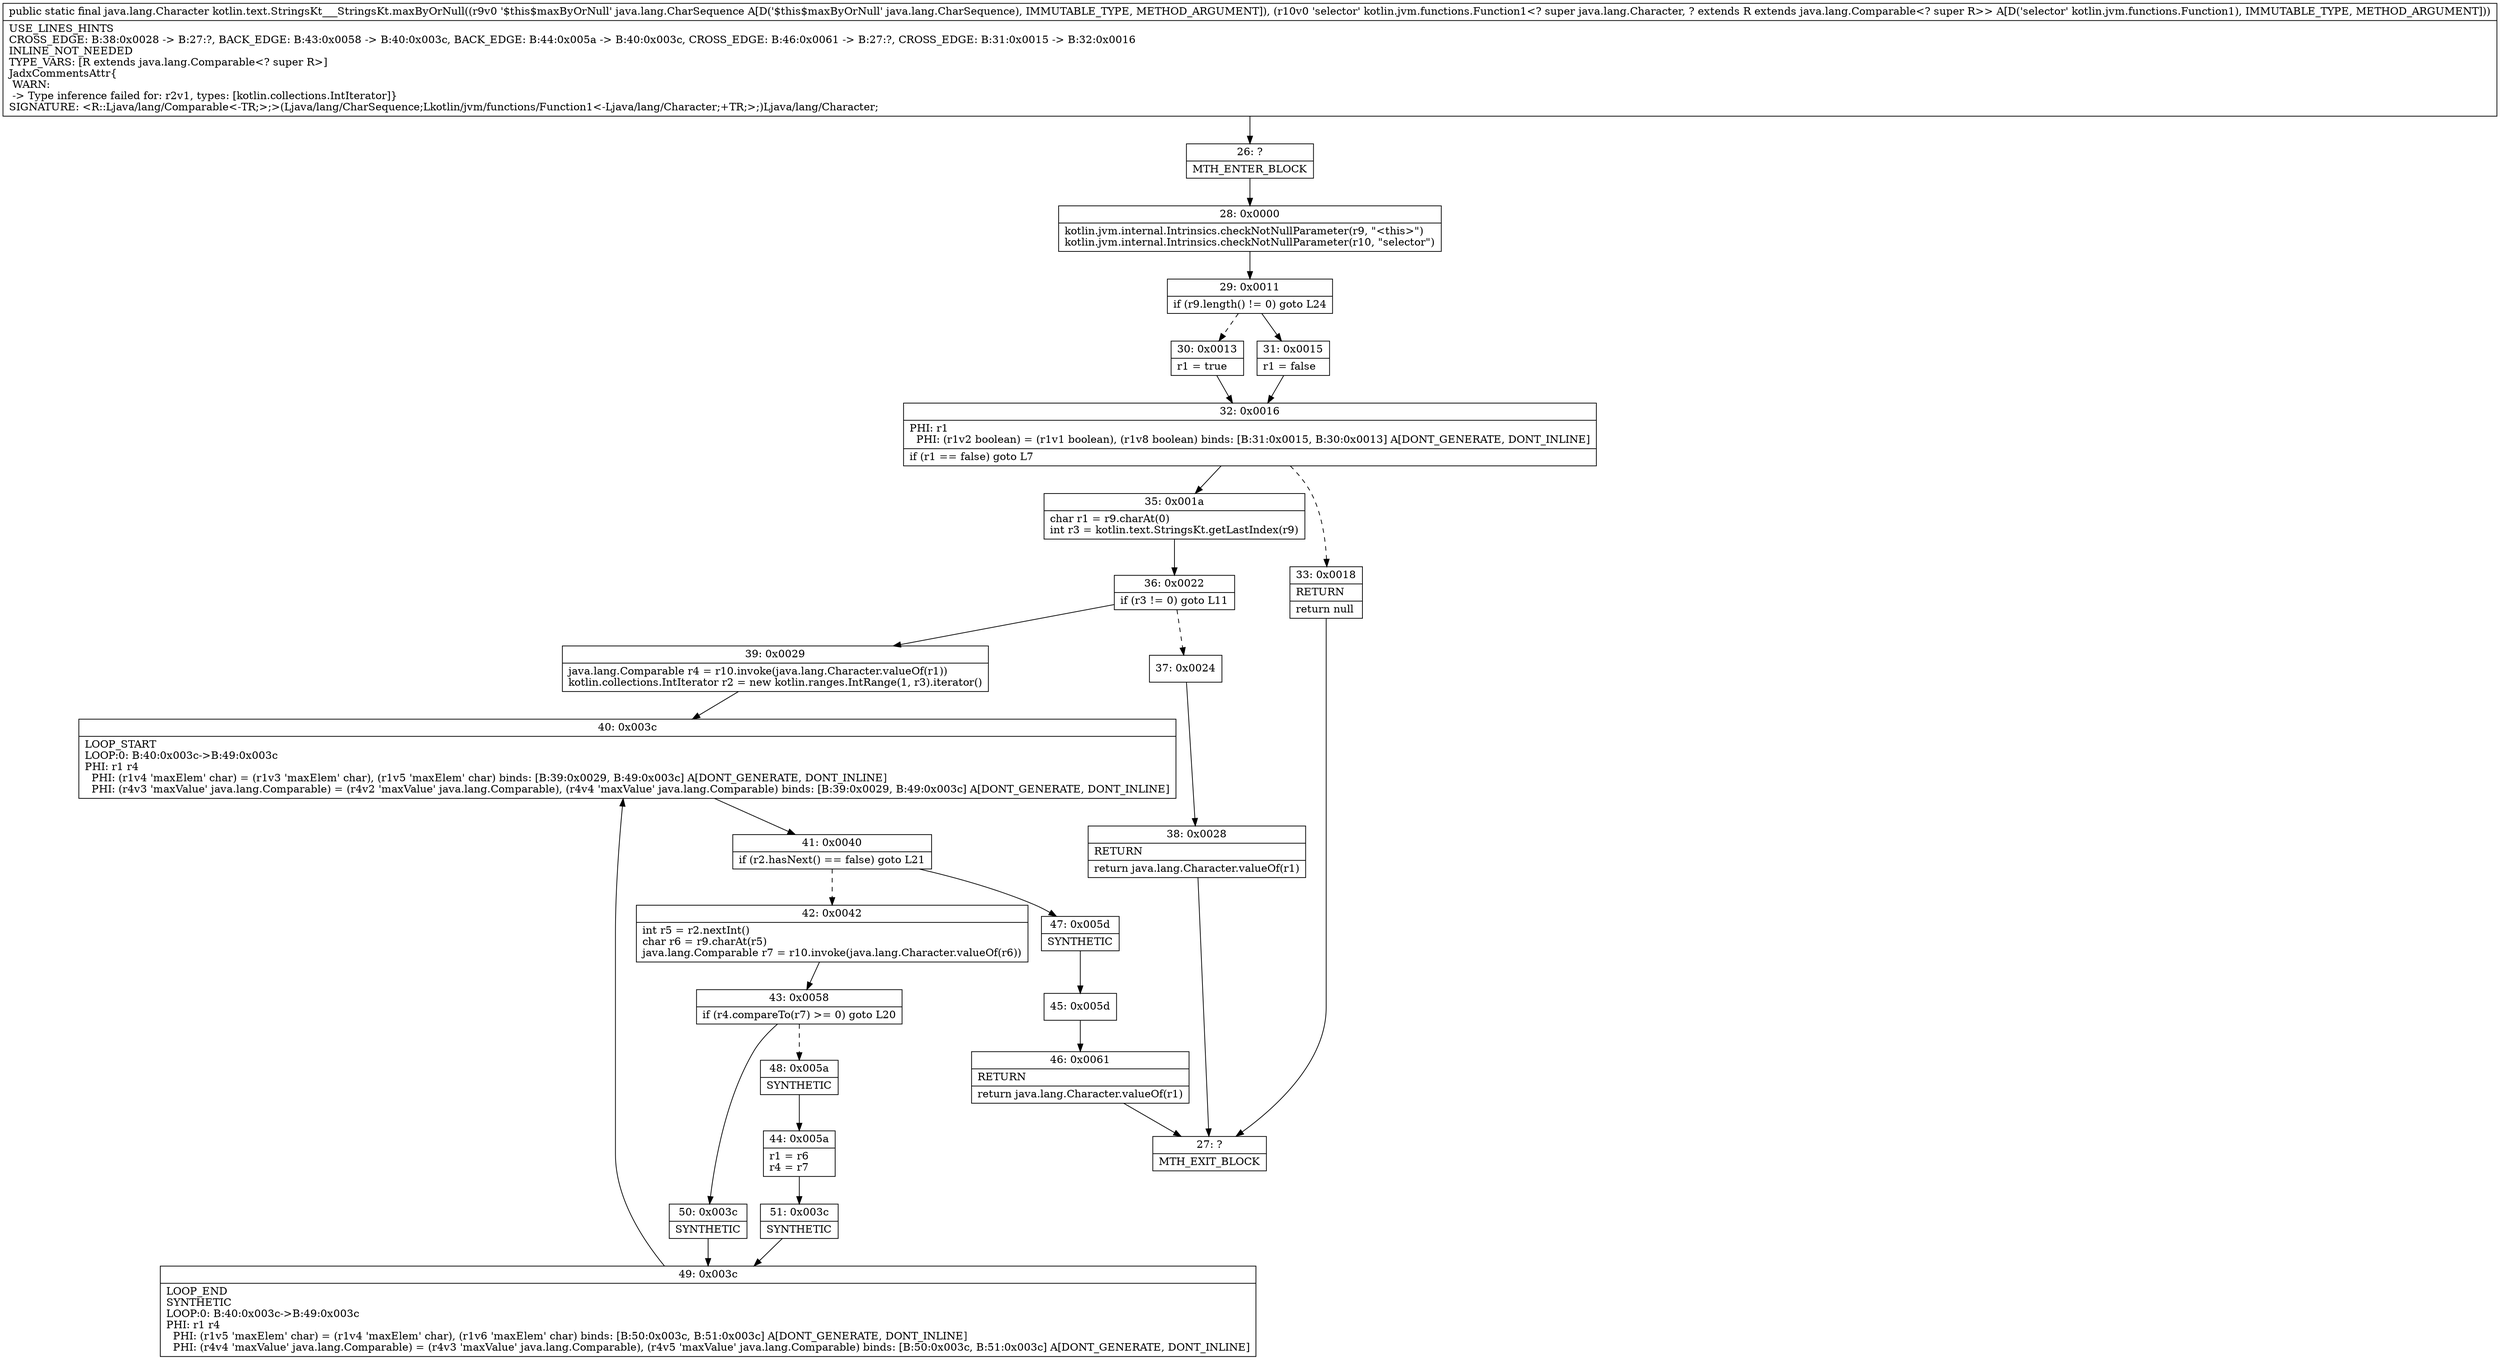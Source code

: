 digraph "CFG forkotlin.text.StringsKt___StringsKt.maxByOrNull(Ljava\/lang\/CharSequence;Lkotlin\/jvm\/functions\/Function1;)Ljava\/lang\/Character;" {
Node_26 [shape=record,label="{26\:\ ?|MTH_ENTER_BLOCK\l}"];
Node_28 [shape=record,label="{28\:\ 0x0000|kotlin.jvm.internal.Intrinsics.checkNotNullParameter(r9, \"\<this\>\")\lkotlin.jvm.internal.Intrinsics.checkNotNullParameter(r10, \"selector\")\l}"];
Node_29 [shape=record,label="{29\:\ 0x0011|if (r9.length() != 0) goto L24\l}"];
Node_30 [shape=record,label="{30\:\ 0x0013|r1 = true\l}"];
Node_32 [shape=record,label="{32\:\ 0x0016|PHI: r1 \l  PHI: (r1v2 boolean) = (r1v1 boolean), (r1v8 boolean) binds: [B:31:0x0015, B:30:0x0013] A[DONT_GENERATE, DONT_INLINE]\l|if (r1 == false) goto L7\l}"];
Node_33 [shape=record,label="{33\:\ 0x0018|RETURN\l|return null\l}"];
Node_27 [shape=record,label="{27\:\ ?|MTH_EXIT_BLOCK\l}"];
Node_35 [shape=record,label="{35\:\ 0x001a|char r1 = r9.charAt(0)\lint r3 = kotlin.text.StringsKt.getLastIndex(r9)\l}"];
Node_36 [shape=record,label="{36\:\ 0x0022|if (r3 != 0) goto L11\l}"];
Node_37 [shape=record,label="{37\:\ 0x0024}"];
Node_38 [shape=record,label="{38\:\ 0x0028|RETURN\l|return java.lang.Character.valueOf(r1)\l}"];
Node_39 [shape=record,label="{39\:\ 0x0029|java.lang.Comparable r4 = r10.invoke(java.lang.Character.valueOf(r1))\lkotlin.collections.IntIterator r2 = new kotlin.ranges.IntRange(1, r3).iterator()\l}"];
Node_40 [shape=record,label="{40\:\ 0x003c|LOOP_START\lLOOP:0: B:40:0x003c\-\>B:49:0x003c\lPHI: r1 r4 \l  PHI: (r1v4 'maxElem' char) = (r1v3 'maxElem' char), (r1v5 'maxElem' char) binds: [B:39:0x0029, B:49:0x003c] A[DONT_GENERATE, DONT_INLINE]\l  PHI: (r4v3 'maxValue' java.lang.Comparable) = (r4v2 'maxValue' java.lang.Comparable), (r4v4 'maxValue' java.lang.Comparable) binds: [B:39:0x0029, B:49:0x003c] A[DONT_GENERATE, DONT_INLINE]\l}"];
Node_41 [shape=record,label="{41\:\ 0x0040|if (r2.hasNext() == false) goto L21\l}"];
Node_42 [shape=record,label="{42\:\ 0x0042|int r5 = r2.nextInt()\lchar r6 = r9.charAt(r5)\ljava.lang.Comparable r7 = r10.invoke(java.lang.Character.valueOf(r6))\l}"];
Node_43 [shape=record,label="{43\:\ 0x0058|if (r4.compareTo(r7) \>= 0) goto L20\l}"];
Node_48 [shape=record,label="{48\:\ 0x005a|SYNTHETIC\l}"];
Node_44 [shape=record,label="{44\:\ 0x005a|r1 = r6\lr4 = r7\l}"];
Node_51 [shape=record,label="{51\:\ 0x003c|SYNTHETIC\l}"];
Node_49 [shape=record,label="{49\:\ 0x003c|LOOP_END\lSYNTHETIC\lLOOP:0: B:40:0x003c\-\>B:49:0x003c\lPHI: r1 r4 \l  PHI: (r1v5 'maxElem' char) = (r1v4 'maxElem' char), (r1v6 'maxElem' char) binds: [B:50:0x003c, B:51:0x003c] A[DONT_GENERATE, DONT_INLINE]\l  PHI: (r4v4 'maxValue' java.lang.Comparable) = (r4v3 'maxValue' java.lang.Comparable), (r4v5 'maxValue' java.lang.Comparable) binds: [B:50:0x003c, B:51:0x003c] A[DONT_GENERATE, DONT_INLINE]\l}"];
Node_50 [shape=record,label="{50\:\ 0x003c|SYNTHETIC\l}"];
Node_47 [shape=record,label="{47\:\ 0x005d|SYNTHETIC\l}"];
Node_45 [shape=record,label="{45\:\ 0x005d}"];
Node_46 [shape=record,label="{46\:\ 0x0061|RETURN\l|return java.lang.Character.valueOf(r1)\l}"];
Node_31 [shape=record,label="{31\:\ 0x0015|r1 = false\l}"];
MethodNode[shape=record,label="{public static final java.lang.Character kotlin.text.StringsKt___StringsKt.maxByOrNull((r9v0 '$this$maxByOrNull' java.lang.CharSequence A[D('$this$maxByOrNull' java.lang.CharSequence), IMMUTABLE_TYPE, METHOD_ARGUMENT]), (r10v0 'selector' kotlin.jvm.functions.Function1\<? super java.lang.Character, ? extends R extends java.lang.Comparable\<? super R\>\> A[D('selector' kotlin.jvm.functions.Function1), IMMUTABLE_TYPE, METHOD_ARGUMENT]))  | USE_LINES_HINTS\lCROSS_EDGE: B:38:0x0028 \-\> B:27:?, BACK_EDGE: B:43:0x0058 \-\> B:40:0x003c, BACK_EDGE: B:44:0x005a \-\> B:40:0x003c, CROSS_EDGE: B:46:0x0061 \-\> B:27:?, CROSS_EDGE: B:31:0x0015 \-\> B:32:0x0016\lINLINE_NOT_NEEDED\lTYPE_VARS: [R extends java.lang.Comparable\<? super R\>]\lJadxCommentsAttr\{\l WARN: \l \-\> Type inference failed for: r2v1, types: [kotlin.collections.IntIterator]\}\lSIGNATURE: \<R::Ljava\/lang\/Comparable\<\-TR;\>;\>(Ljava\/lang\/CharSequence;Lkotlin\/jvm\/functions\/Function1\<\-Ljava\/lang\/Character;+TR;\>;)Ljava\/lang\/Character;\l}"];
MethodNode -> Node_26;Node_26 -> Node_28;
Node_28 -> Node_29;
Node_29 -> Node_30[style=dashed];
Node_29 -> Node_31;
Node_30 -> Node_32;
Node_32 -> Node_33[style=dashed];
Node_32 -> Node_35;
Node_33 -> Node_27;
Node_35 -> Node_36;
Node_36 -> Node_37[style=dashed];
Node_36 -> Node_39;
Node_37 -> Node_38;
Node_38 -> Node_27;
Node_39 -> Node_40;
Node_40 -> Node_41;
Node_41 -> Node_42[style=dashed];
Node_41 -> Node_47;
Node_42 -> Node_43;
Node_43 -> Node_48[style=dashed];
Node_43 -> Node_50;
Node_48 -> Node_44;
Node_44 -> Node_51;
Node_51 -> Node_49;
Node_49 -> Node_40;
Node_50 -> Node_49;
Node_47 -> Node_45;
Node_45 -> Node_46;
Node_46 -> Node_27;
Node_31 -> Node_32;
}

